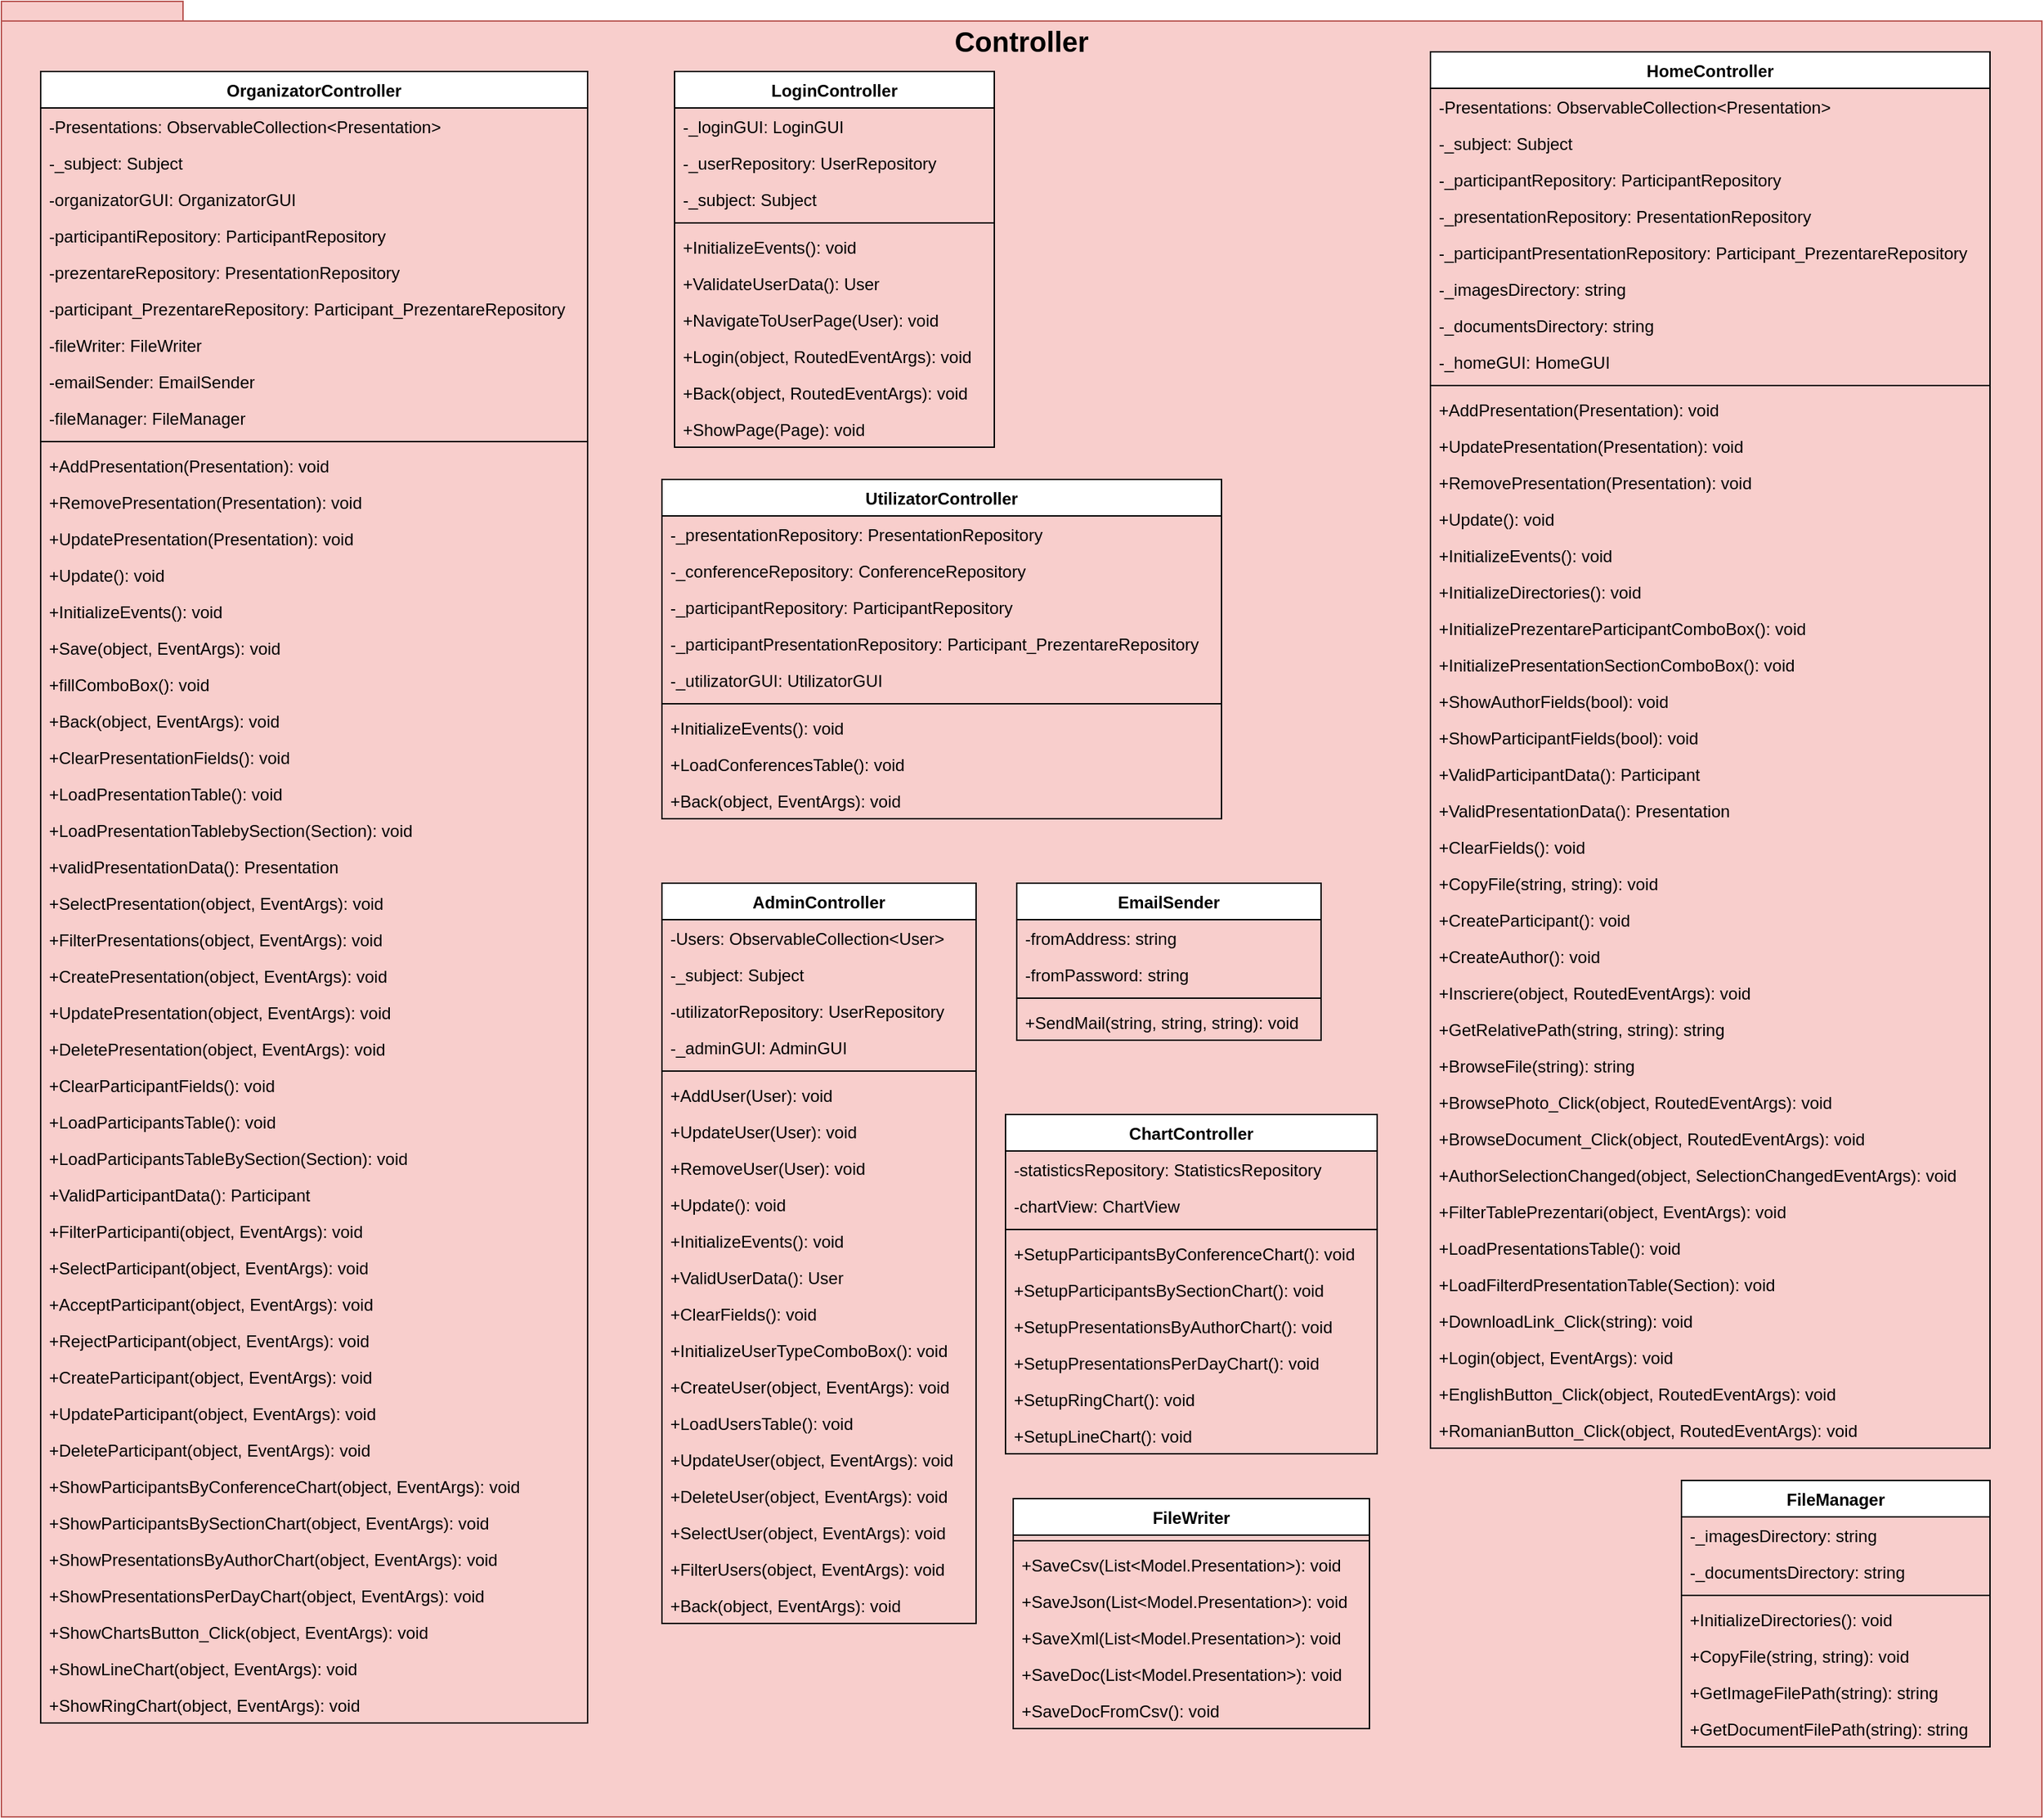<mxfile version="24.4.6" type="device">
  <diagram name="Page-1" id="9lC9QvKeMBRuZGWCtvGP">
    <mxGraphModel dx="3220" dy="1523" grid="0" gridSize="10" guides="1" tooltips="1" connect="1" arrows="1" fold="1" page="0" pageScale="1" pageWidth="850" pageHeight="1100" background="#ffffff" math="0" shadow="0">
      <root>
        <mxCell id="0" />
        <mxCell id="1" parent="0" />
        <mxCell id="L44XKBOxBAbgEFirKxYo-1" value="&lt;font style=&quot;font-size: 20px;&quot;&gt;Controller&lt;/font&gt;" style="shape=folder;fontStyle=1;spacingTop=10;tabWidth=40;tabHeight=14;tabPosition=left;html=1;whiteSpace=wrap;fillColor=#f8cecc;strokeColor=#b85450;verticalAlign=top;" vertex="1" parent="1">
          <mxGeometry x="513" y="321" width="1455" height="1295" as="geometry" />
        </mxCell>
        <mxCell id="L44XKBOxBAbgEFirKxYo-2" value="AdminController" style="swimlane;fontStyle=1;childLayout=stackLayout;horizontal=1;startSize=26;horizontalStack=0;resizeParent=1;resizeParentMax=0;resizeLast=0;collapsible=1;marginBottom=0;" vertex="1" parent="1">
          <mxGeometry x="984" y="950" width="224" height="528" as="geometry" />
        </mxCell>
        <mxCell id="L44XKBOxBAbgEFirKxYo-3" value="-Users: ObservableCollection&lt;User&gt;" style="text;strokeColor=none;fillColor=none;align=left;verticalAlign=top;spacingLeft=4;spacingRight=4;overflow=hidden;rotatable=0;points=[[0,0.5],[1,0.5]];portConstraint=eastwest;" vertex="1" parent="L44XKBOxBAbgEFirKxYo-2">
          <mxGeometry y="26" width="224" height="26" as="geometry" />
        </mxCell>
        <mxCell id="L44XKBOxBAbgEFirKxYo-4" value="-_subject: Subject" style="text;strokeColor=none;fillColor=none;align=left;verticalAlign=top;spacingLeft=4;spacingRight=4;overflow=hidden;rotatable=0;points=[[0,0.5],[1,0.5]];portConstraint=eastwest;" vertex="1" parent="L44XKBOxBAbgEFirKxYo-2">
          <mxGeometry y="52" width="224" height="26" as="geometry" />
        </mxCell>
        <mxCell id="L44XKBOxBAbgEFirKxYo-5" value="-utilizatorRepository: UserRepository" style="text;strokeColor=none;fillColor=none;align=left;verticalAlign=top;spacingLeft=4;spacingRight=4;overflow=hidden;rotatable=0;points=[[0,0.5],[1,0.5]];portConstraint=eastwest;" vertex="1" parent="L44XKBOxBAbgEFirKxYo-2">
          <mxGeometry y="78" width="224" height="26" as="geometry" />
        </mxCell>
        <mxCell id="L44XKBOxBAbgEFirKxYo-6" value="-_adminGUI: AdminGUI" style="text;strokeColor=none;fillColor=none;align=left;verticalAlign=top;spacingLeft=4;spacingRight=4;overflow=hidden;rotatable=0;points=[[0,0.5],[1,0.5]];portConstraint=eastwest;" vertex="1" parent="L44XKBOxBAbgEFirKxYo-2">
          <mxGeometry y="104" width="224" height="26" as="geometry" />
        </mxCell>
        <mxCell id="L44XKBOxBAbgEFirKxYo-7" value="" style="line;strokeWidth=1;fillColor=none;align=left;verticalAlign=middle;spacingTop=-1;spacingLeft=3;spacingRight=3;rotatable=0;labelPosition=right;points=[];portConstraint=eastwest;" vertex="1" parent="L44XKBOxBAbgEFirKxYo-2">
          <mxGeometry y="130" width="224" height="8" as="geometry" />
        </mxCell>
        <mxCell id="L44XKBOxBAbgEFirKxYo-8" value="+AddUser(User): void" style="text;strokeColor=none;fillColor=none;align=left;verticalAlign=top;spacingLeft=4;spacingRight=4;overflow=hidden;rotatable=0;points=[[0,0.5],[1,0.5]];portConstraint=eastwest;" vertex="1" parent="L44XKBOxBAbgEFirKxYo-2">
          <mxGeometry y="138" width="224" height="26" as="geometry" />
        </mxCell>
        <mxCell id="L44XKBOxBAbgEFirKxYo-9" value="+UpdateUser(User): void" style="text;strokeColor=none;fillColor=none;align=left;verticalAlign=top;spacingLeft=4;spacingRight=4;overflow=hidden;rotatable=0;points=[[0,0.5],[1,0.5]];portConstraint=eastwest;" vertex="1" parent="L44XKBOxBAbgEFirKxYo-2">
          <mxGeometry y="164" width="224" height="26" as="geometry" />
        </mxCell>
        <mxCell id="L44XKBOxBAbgEFirKxYo-10" value="+RemoveUser(User): void" style="text;strokeColor=none;fillColor=none;align=left;verticalAlign=top;spacingLeft=4;spacingRight=4;overflow=hidden;rotatable=0;points=[[0,0.5],[1,0.5]];portConstraint=eastwest;" vertex="1" parent="L44XKBOxBAbgEFirKxYo-2">
          <mxGeometry y="190" width="224" height="26" as="geometry" />
        </mxCell>
        <mxCell id="L44XKBOxBAbgEFirKxYo-11" value="+Update(): void" style="text;strokeColor=none;fillColor=none;align=left;verticalAlign=top;spacingLeft=4;spacingRight=4;overflow=hidden;rotatable=0;points=[[0,0.5],[1,0.5]];portConstraint=eastwest;" vertex="1" parent="L44XKBOxBAbgEFirKxYo-2">
          <mxGeometry y="216" width="224" height="26" as="geometry" />
        </mxCell>
        <mxCell id="L44XKBOxBAbgEFirKxYo-12" value="+InitializeEvents(): void" style="text;strokeColor=none;fillColor=none;align=left;verticalAlign=top;spacingLeft=4;spacingRight=4;overflow=hidden;rotatable=0;points=[[0,0.5],[1,0.5]];portConstraint=eastwest;" vertex="1" parent="L44XKBOxBAbgEFirKxYo-2">
          <mxGeometry y="242" width="224" height="26" as="geometry" />
        </mxCell>
        <mxCell id="L44XKBOxBAbgEFirKxYo-13" value="+ValidUserData(): User" style="text;strokeColor=none;fillColor=none;align=left;verticalAlign=top;spacingLeft=4;spacingRight=4;overflow=hidden;rotatable=0;points=[[0,0.5],[1,0.5]];portConstraint=eastwest;" vertex="1" parent="L44XKBOxBAbgEFirKxYo-2">
          <mxGeometry y="268" width="224" height="26" as="geometry" />
        </mxCell>
        <mxCell id="L44XKBOxBAbgEFirKxYo-14" value="+ClearFields(): void" style="text;strokeColor=none;fillColor=none;align=left;verticalAlign=top;spacingLeft=4;spacingRight=4;overflow=hidden;rotatable=0;points=[[0,0.5],[1,0.5]];portConstraint=eastwest;" vertex="1" parent="L44XKBOxBAbgEFirKxYo-2">
          <mxGeometry y="294" width="224" height="26" as="geometry" />
        </mxCell>
        <mxCell id="L44XKBOxBAbgEFirKxYo-15" value="+InitializeUserTypeComboBox(): void" style="text;strokeColor=none;fillColor=none;align=left;verticalAlign=top;spacingLeft=4;spacingRight=4;overflow=hidden;rotatable=0;points=[[0,0.5],[1,0.5]];portConstraint=eastwest;" vertex="1" parent="L44XKBOxBAbgEFirKxYo-2">
          <mxGeometry y="320" width="224" height="26" as="geometry" />
        </mxCell>
        <mxCell id="L44XKBOxBAbgEFirKxYo-16" value="+CreateUser(object, EventArgs): void" style="text;strokeColor=none;fillColor=none;align=left;verticalAlign=top;spacingLeft=4;spacingRight=4;overflow=hidden;rotatable=0;points=[[0,0.5],[1,0.5]];portConstraint=eastwest;" vertex="1" parent="L44XKBOxBAbgEFirKxYo-2">
          <mxGeometry y="346" width="224" height="26" as="geometry" />
        </mxCell>
        <mxCell id="L44XKBOxBAbgEFirKxYo-17" value="+LoadUsersTable(): void" style="text;strokeColor=none;fillColor=none;align=left;verticalAlign=top;spacingLeft=4;spacingRight=4;overflow=hidden;rotatable=0;points=[[0,0.5],[1,0.5]];portConstraint=eastwest;" vertex="1" parent="L44XKBOxBAbgEFirKxYo-2">
          <mxGeometry y="372" width="224" height="26" as="geometry" />
        </mxCell>
        <mxCell id="L44XKBOxBAbgEFirKxYo-18" value="+UpdateUser(object, EventArgs): void" style="text;strokeColor=none;fillColor=none;align=left;verticalAlign=top;spacingLeft=4;spacingRight=4;overflow=hidden;rotatable=0;points=[[0,0.5],[1,0.5]];portConstraint=eastwest;" vertex="1" parent="L44XKBOxBAbgEFirKxYo-2">
          <mxGeometry y="398" width="224" height="26" as="geometry" />
        </mxCell>
        <mxCell id="L44XKBOxBAbgEFirKxYo-19" value="+DeleteUser(object, EventArgs): void" style="text;strokeColor=none;fillColor=none;align=left;verticalAlign=top;spacingLeft=4;spacingRight=4;overflow=hidden;rotatable=0;points=[[0,0.5],[1,0.5]];portConstraint=eastwest;" vertex="1" parent="L44XKBOxBAbgEFirKxYo-2">
          <mxGeometry y="424" width="224" height="26" as="geometry" />
        </mxCell>
        <mxCell id="L44XKBOxBAbgEFirKxYo-20" value="+SelectUser(object, EventArgs): void" style="text;strokeColor=none;fillColor=none;align=left;verticalAlign=top;spacingLeft=4;spacingRight=4;overflow=hidden;rotatable=0;points=[[0,0.5],[1,0.5]];portConstraint=eastwest;" vertex="1" parent="L44XKBOxBAbgEFirKxYo-2">
          <mxGeometry y="450" width="224" height="26" as="geometry" />
        </mxCell>
        <mxCell id="L44XKBOxBAbgEFirKxYo-21" value="+FilterUsers(object, EventArgs): void" style="text;strokeColor=none;fillColor=none;align=left;verticalAlign=top;spacingLeft=4;spacingRight=4;overflow=hidden;rotatable=0;points=[[0,0.5],[1,0.5]];portConstraint=eastwest;" vertex="1" parent="L44XKBOxBAbgEFirKxYo-2">
          <mxGeometry y="476" width="224" height="26" as="geometry" />
        </mxCell>
        <mxCell id="L44XKBOxBAbgEFirKxYo-22" value="+Back(object, EventArgs): void" style="text;strokeColor=none;fillColor=none;align=left;verticalAlign=top;spacingLeft=4;spacingRight=4;overflow=hidden;rotatable=0;points=[[0,0.5],[1,0.5]];portConstraint=eastwest;" vertex="1" parent="L44XKBOxBAbgEFirKxYo-2">
          <mxGeometry y="502" width="224" height="26" as="geometry" />
        </mxCell>
        <mxCell id="L44XKBOxBAbgEFirKxYo-23" value="ChartController" style="swimlane;fontStyle=1;childLayout=stackLayout;horizontal=1;startSize=26;horizontalStack=0;resizeParent=1;resizeParentMax=0;resizeLast=0;collapsible=1;marginBottom=0;" vertex="1" parent="1">
          <mxGeometry x="1229" y="1115" width="265" height="242" as="geometry" />
        </mxCell>
        <mxCell id="L44XKBOxBAbgEFirKxYo-24" value="-statisticsRepository: StatisticsRepository" style="text;strokeColor=none;fillColor=none;align=left;verticalAlign=top;spacingLeft=4;spacingRight=4;overflow=hidden;rotatable=0;points=[[0,0.5],[1,0.5]];portConstraint=eastwest;" vertex="1" parent="L44XKBOxBAbgEFirKxYo-23">
          <mxGeometry y="26" width="265" height="26" as="geometry" />
        </mxCell>
        <mxCell id="L44XKBOxBAbgEFirKxYo-25" value="-chartView: ChartView" style="text;strokeColor=none;fillColor=none;align=left;verticalAlign=top;spacingLeft=4;spacingRight=4;overflow=hidden;rotatable=0;points=[[0,0.5],[1,0.5]];portConstraint=eastwest;" vertex="1" parent="L44XKBOxBAbgEFirKxYo-23">
          <mxGeometry y="52" width="265" height="26" as="geometry" />
        </mxCell>
        <mxCell id="L44XKBOxBAbgEFirKxYo-26" value="" style="line;strokeWidth=1;fillColor=none;align=left;verticalAlign=middle;spacingTop=-1;spacingLeft=3;spacingRight=3;rotatable=0;labelPosition=right;points=[];portConstraint=eastwest;" vertex="1" parent="L44XKBOxBAbgEFirKxYo-23">
          <mxGeometry y="78" width="265" height="8" as="geometry" />
        </mxCell>
        <mxCell id="L44XKBOxBAbgEFirKxYo-27" value="+SetupParticipantsByConferenceChart(): void" style="text;strokeColor=none;fillColor=none;align=left;verticalAlign=top;spacingLeft=4;spacingRight=4;overflow=hidden;rotatable=0;points=[[0,0.5],[1,0.5]];portConstraint=eastwest;" vertex="1" parent="L44XKBOxBAbgEFirKxYo-23">
          <mxGeometry y="86" width="265" height="26" as="geometry" />
        </mxCell>
        <mxCell id="L44XKBOxBAbgEFirKxYo-28" value="+SetupParticipantsBySectionChart(): void" style="text;strokeColor=none;fillColor=none;align=left;verticalAlign=top;spacingLeft=4;spacingRight=4;overflow=hidden;rotatable=0;points=[[0,0.5],[1,0.5]];portConstraint=eastwest;" vertex="1" parent="L44XKBOxBAbgEFirKxYo-23">
          <mxGeometry y="112" width="265" height="26" as="geometry" />
        </mxCell>
        <mxCell id="L44XKBOxBAbgEFirKxYo-29" value="+SetupPresentationsByAuthorChart(): void" style="text;strokeColor=none;fillColor=none;align=left;verticalAlign=top;spacingLeft=4;spacingRight=4;overflow=hidden;rotatable=0;points=[[0,0.5],[1,0.5]];portConstraint=eastwest;" vertex="1" parent="L44XKBOxBAbgEFirKxYo-23">
          <mxGeometry y="138" width="265" height="26" as="geometry" />
        </mxCell>
        <mxCell id="L44XKBOxBAbgEFirKxYo-30" value="+SetupPresentationsPerDayChart(): void" style="text;strokeColor=none;fillColor=none;align=left;verticalAlign=top;spacingLeft=4;spacingRight=4;overflow=hidden;rotatable=0;points=[[0,0.5],[1,0.5]];portConstraint=eastwest;" vertex="1" parent="L44XKBOxBAbgEFirKxYo-23">
          <mxGeometry y="164" width="265" height="26" as="geometry" />
        </mxCell>
        <mxCell id="L44XKBOxBAbgEFirKxYo-31" value="+SetupRingChart(): void" style="text;strokeColor=none;fillColor=none;align=left;verticalAlign=top;spacingLeft=4;spacingRight=4;overflow=hidden;rotatable=0;points=[[0,0.5],[1,0.5]];portConstraint=eastwest;" vertex="1" parent="L44XKBOxBAbgEFirKxYo-23">
          <mxGeometry y="190" width="265" height="26" as="geometry" />
        </mxCell>
        <mxCell id="L44XKBOxBAbgEFirKxYo-32" value="+SetupLineChart(): void" style="text;strokeColor=none;fillColor=none;align=left;verticalAlign=top;spacingLeft=4;spacingRight=4;overflow=hidden;rotatable=0;points=[[0,0.5],[1,0.5]];portConstraint=eastwest;" vertex="1" parent="L44XKBOxBAbgEFirKxYo-23">
          <mxGeometry y="216" width="265" height="26" as="geometry" />
        </mxCell>
        <mxCell id="L44XKBOxBAbgEFirKxYo-33" value="EmailSender" style="swimlane;fontStyle=1;childLayout=stackLayout;horizontal=1;startSize=26;horizontalStack=0;resizeParent=1;resizeParentMax=0;resizeLast=0;collapsible=1;marginBottom=0;" vertex="1" parent="1">
          <mxGeometry x="1237" y="950" width="217" height="112" as="geometry" />
        </mxCell>
        <mxCell id="L44XKBOxBAbgEFirKxYo-34" value="-fromAddress: string" style="text;strokeColor=none;fillColor=none;align=left;verticalAlign=top;spacingLeft=4;spacingRight=4;overflow=hidden;rotatable=0;points=[[0,0.5],[1,0.5]];portConstraint=eastwest;" vertex="1" parent="L44XKBOxBAbgEFirKxYo-33">
          <mxGeometry y="26" width="217" height="26" as="geometry" />
        </mxCell>
        <mxCell id="L44XKBOxBAbgEFirKxYo-35" value="-fromPassword: string" style="text;strokeColor=none;fillColor=none;align=left;verticalAlign=top;spacingLeft=4;spacingRight=4;overflow=hidden;rotatable=0;points=[[0,0.5],[1,0.5]];portConstraint=eastwest;" vertex="1" parent="L44XKBOxBAbgEFirKxYo-33">
          <mxGeometry y="52" width="217" height="26" as="geometry" />
        </mxCell>
        <mxCell id="L44XKBOxBAbgEFirKxYo-36" value="" style="line;strokeWidth=1;fillColor=none;align=left;verticalAlign=middle;spacingTop=-1;spacingLeft=3;spacingRight=3;rotatable=0;labelPosition=right;points=[];portConstraint=eastwest;" vertex="1" parent="L44XKBOxBAbgEFirKxYo-33">
          <mxGeometry y="78" width="217" height="8" as="geometry" />
        </mxCell>
        <mxCell id="L44XKBOxBAbgEFirKxYo-37" value="+SendMail(string, string, string): void" style="text;strokeColor=none;fillColor=none;align=left;verticalAlign=top;spacingLeft=4;spacingRight=4;overflow=hidden;rotatable=0;points=[[0,0.5],[1,0.5]];portConstraint=eastwest;" vertex="1" parent="L44XKBOxBAbgEFirKxYo-33">
          <mxGeometry y="86" width="217" height="26" as="geometry" />
        </mxCell>
        <mxCell id="L44XKBOxBAbgEFirKxYo-38" value="FileManager" style="swimlane;fontStyle=1;childLayout=stackLayout;horizontal=1;startSize=26;horizontalStack=0;resizeParent=1;resizeParentMax=0;resizeLast=0;collapsible=1;marginBottom=0;" vertex="1" parent="1">
          <mxGeometry x="1711" y="1376" width="220" height="190" as="geometry" />
        </mxCell>
        <mxCell id="L44XKBOxBAbgEFirKxYo-39" value="-_imagesDirectory: string" style="text;strokeColor=none;fillColor=none;align=left;verticalAlign=top;spacingLeft=4;spacingRight=4;overflow=hidden;rotatable=0;points=[[0,0.5],[1,0.5]];portConstraint=eastwest;" vertex="1" parent="L44XKBOxBAbgEFirKxYo-38">
          <mxGeometry y="26" width="220" height="26" as="geometry" />
        </mxCell>
        <mxCell id="L44XKBOxBAbgEFirKxYo-40" value="-_documentsDirectory: string" style="text;strokeColor=none;fillColor=none;align=left;verticalAlign=top;spacingLeft=4;spacingRight=4;overflow=hidden;rotatable=0;points=[[0,0.5],[1,0.5]];portConstraint=eastwest;" vertex="1" parent="L44XKBOxBAbgEFirKxYo-38">
          <mxGeometry y="52" width="220" height="26" as="geometry" />
        </mxCell>
        <mxCell id="L44XKBOxBAbgEFirKxYo-41" value="" style="line;strokeWidth=1;fillColor=none;align=left;verticalAlign=middle;spacingTop=-1;spacingLeft=3;spacingRight=3;rotatable=0;labelPosition=right;points=[];portConstraint=eastwest;" vertex="1" parent="L44XKBOxBAbgEFirKxYo-38">
          <mxGeometry y="78" width="220" height="8" as="geometry" />
        </mxCell>
        <mxCell id="L44XKBOxBAbgEFirKxYo-42" value="+InitializeDirectories(): void" style="text;strokeColor=none;fillColor=none;align=left;verticalAlign=top;spacingLeft=4;spacingRight=4;overflow=hidden;rotatable=0;points=[[0,0.5],[1,0.5]];portConstraint=eastwest;" vertex="1" parent="L44XKBOxBAbgEFirKxYo-38">
          <mxGeometry y="86" width="220" height="26" as="geometry" />
        </mxCell>
        <mxCell id="L44XKBOxBAbgEFirKxYo-43" value="+CopyFile(string, string): void" style="text;strokeColor=none;fillColor=none;align=left;verticalAlign=top;spacingLeft=4;spacingRight=4;overflow=hidden;rotatable=0;points=[[0,0.5],[1,0.5]];portConstraint=eastwest;" vertex="1" parent="L44XKBOxBAbgEFirKxYo-38">
          <mxGeometry y="112" width="220" height="26" as="geometry" />
        </mxCell>
        <mxCell id="L44XKBOxBAbgEFirKxYo-44" value="+GetImageFilePath(string): string" style="text;strokeColor=none;fillColor=none;align=left;verticalAlign=top;spacingLeft=4;spacingRight=4;overflow=hidden;rotatable=0;points=[[0,0.5],[1,0.5]];portConstraint=eastwest;" vertex="1" parent="L44XKBOxBAbgEFirKxYo-38">
          <mxGeometry y="138" width="220" height="26" as="geometry" />
        </mxCell>
        <mxCell id="L44XKBOxBAbgEFirKxYo-45" value="+GetDocumentFilePath(string): string" style="text;strokeColor=none;fillColor=none;align=left;verticalAlign=top;spacingLeft=4;spacingRight=4;overflow=hidden;rotatable=0;points=[[0,0.5],[1,0.5]];portConstraint=eastwest;" vertex="1" parent="L44XKBOxBAbgEFirKxYo-38">
          <mxGeometry y="164" width="220" height="26" as="geometry" />
        </mxCell>
        <mxCell id="L44XKBOxBAbgEFirKxYo-46" value="HomeController" style="swimlane;fontStyle=1;childLayout=stackLayout;horizontal=1;startSize=26;horizontalStack=0;resizeParent=1;resizeParentMax=0;resizeLast=0;collapsible=1;marginBottom=0;" vertex="1" parent="1">
          <mxGeometry x="1532" y="357" width="399" height="996" as="geometry" />
        </mxCell>
        <mxCell id="L44XKBOxBAbgEFirKxYo-47" value="-Presentations: ObservableCollection&lt;Presentation&gt;" style="text;strokeColor=none;fillColor=none;align=left;verticalAlign=top;spacingLeft=4;spacingRight=4;overflow=hidden;rotatable=0;points=[[0,0.5],[1,0.5]];portConstraint=eastwest;" vertex="1" parent="L44XKBOxBAbgEFirKxYo-46">
          <mxGeometry y="26" width="399" height="26" as="geometry" />
        </mxCell>
        <mxCell id="L44XKBOxBAbgEFirKxYo-48" value="-_subject: Subject" style="text;strokeColor=none;fillColor=none;align=left;verticalAlign=top;spacingLeft=4;spacingRight=4;overflow=hidden;rotatable=0;points=[[0,0.5],[1,0.5]];portConstraint=eastwest;" vertex="1" parent="L44XKBOxBAbgEFirKxYo-46">
          <mxGeometry y="52" width="399" height="26" as="geometry" />
        </mxCell>
        <mxCell id="L44XKBOxBAbgEFirKxYo-49" value="-_participantRepository: ParticipantRepository" style="text;strokeColor=none;fillColor=none;align=left;verticalAlign=top;spacingLeft=4;spacingRight=4;overflow=hidden;rotatable=0;points=[[0,0.5],[1,0.5]];portConstraint=eastwest;" vertex="1" parent="L44XKBOxBAbgEFirKxYo-46">
          <mxGeometry y="78" width="399" height="26" as="geometry" />
        </mxCell>
        <mxCell id="L44XKBOxBAbgEFirKxYo-50" value="-_presentationRepository: PresentationRepository" style="text;strokeColor=none;fillColor=none;align=left;verticalAlign=top;spacingLeft=4;spacingRight=4;overflow=hidden;rotatable=0;points=[[0,0.5],[1,0.5]];portConstraint=eastwest;" vertex="1" parent="L44XKBOxBAbgEFirKxYo-46">
          <mxGeometry y="104" width="399" height="26" as="geometry" />
        </mxCell>
        <mxCell id="L44XKBOxBAbgEFirKxYo-51" value="-_participantPresentationRepository: Participant_PrezentareRepository" style="text;strokeColor=none;fillColor=none;align=left;verticalAlign=top;spacingLeft=4;spacingRight=4;overflow=hidden;rotatable=0;points=[[0,0.5],[1,0.5]];portConstraint=eastwest;" vertex="1" parent="L44XKBOxBAbgEFirKxYo-46">
          <mxGeometry y="130" width="399" height="26" as="geometry" />
        </mxCell>
        <mxCell id="L44XKBOxBAbgEFirKxYo-52" value="-_imagesDirectory: string" style="text;strokeColor=none;fillColor=none;align=left;verticalAlign=top;spacingLeft=4;spacingRight=4;overflow=hidden;rotatable=0;points=[[0,0.5],[1,0.5]];portConstraint=eastwest;" vertex="1" parent="L44XKBOxBAbgEFirKxYo-46">
          <mxGeometry y="156" width="399" height="26" as="geometry" />
        </mxCell>
        <mxCell id="L44XKBOxBAbgEFirKxYo-53" value="-_documentsDirectory: string" style="text;strokeColor=none;fillColor=none;align=left;verticalAlign=top;spacingLeft=4;spacingRight=4;overflow=hidden;rotatable=0;points=[[0,0.5],[1,0.5]];portConstraint=eastwest;" vertex="1" parent="L44XKBOxBAbgEFirKxYo-46">
          <mxGeometry y="182" width="399" height="26" as="geometry" />
        </mxCell>
        <mxCell id="L44XKBOxBAbgEFirKxYo-54" value="-_homeGUI: HomeGUI" style="text;strokeColor=none;fillColor=none;align=left;verticalAlign=top;spacingLeft=4;spacingRight=4;overflow=hidden;rotatable=0;points=[[0,0.5],[1,0.5]];portConstraint=eastwest;" vertex="1" parent="L44XKBOxBAbgEFirKxYo-46">
          <mxGeometry y="208" width="399" height="26" as="geometry" />
        </mxCell>
        <mxCell id="L44XKBOxBAbgEFirKxYo-55" value="" style="line;strokeWidth=1;fillColor=none;align=left;verticalAlign=middle;spacingTop=-1;spacingLeft=3;spacingRight=3;rotatable=0;labelPosition=right;points=[];portConstraint=eastwest;" vertex="1" parent="L44XKBOxBAbgEFirKxYo-46">
          <mxGeometry y="234" width="399" height="8" as="geometry" />
        </mxCell>
        <mxCell id="L44XKBOxBAbgEFirKxYo-56" value="+AddPresentation(Presentation): void" style="text;strokeColor=none;fillColor=none;align=left;verticalAlign=top;spacingLeft=4;spacingRight=4;overflow=hidden;rotatable=0;points=[[0,0.5],[1,0.5]];portConstraint=eastwest;" vertex="1" parent="L44XKBOxBAbgEFirKxYo-46">
          <mxGeometry y="242" width="399" height="26" as="geometry" />
        </mxCell>
        <mxCell id="L44XKBOxBAbgEFirKxYo-57" value="+UpdatePresentation(Presentation): void" style="text;strokeColor=none;fillColor=none;align=left;verticalAlign=top;spacingLeft=4;spacingRight=4;overflow=hidden;rotatable=0;points=[[0,0.5],[1,0.5]];portConstraint=eastwest;" vertex="1" parent="L44XKBOxBAbgEFirKxYo-46">
          <mxGeometry y="268" width="399" height="26" as="geometry" />
        </mxCell>
        <mxCell id="L44XKBOxBAbgEFirKxYo-58" value="+RemovePresentation(Presentation): void" style="text;strokeColor=none;fillColor=none;align=left;verticalAlign=top;spacingLeft=4;spacingRight=4;overflow=hidden;rotatable=0;points=[[0,0.5],[1,0.5]];portConstraint=eastwest;" vertex="1" parent="L44XKBOxBAbgEFirKxYo-46">
          <mxGeometry y="294" width="399" height="26" as="geometry" />
        </mxCell>
        <mxCell id="L44XKBOxBAbgEFirKxYo-59" value="+Update(): void" style="text;strokeColor=none;fillColor=none;align=left;verticalAlign=top;spacingLeft=4;spacingRight=4;overflow=hidden;rotatable=0;points=[[0,0.5],[1,0.5]];portConstraint=eastwest;" vertex="1" parent="L44XKBOxBAbgEFirKxYo-46">
          <mxGeometry y="320" width="399" height="26" as="geometry" />
        </mxCell>
        <mxCell id="L44XKBOxBAbgEFirKxYo-60" value="+InitializeEvents(): void" style="text;strokeColor=none;fillColor=none;align=left;verticalAlign=top;spacingLeft=4;spacingRight=4;overflow=hidden;rotatable=0;points=[[0,0.5],[1,0.5]];portConstraint=eastwest;" vertex="1" parent="L44XKBOxBAbgEFirKxYo-46">
          <mxGeometry y="346" width="399" height="26" as="geometry" />
        </mxCell>
        <mxCell id="L44XKBOxBAbgEFirKxYo-61" value="+InitializeDirectories(): void" style="text;strokeColor=none;fillColor=none;align=left;verticalAlign=top;spacingLeft=4;spacingRight=4;overflow=hidden;rotatable=0;points=[[0,0.5],[1,0.5]];portConstraint=eastwest;" vertex="1" parent="L44XKBOxBAbgEFirKxYo-46">
          <mxGeometry y="372" width="399" height="26" as="geometry" />
        </mxCell>
        <mxCell id="L44XKBOxBAbgEFirKxYo-62" value="+InitializePrezentareParticipantComboBox(): void" style="text;strokeColor=none;fillColor=none;align=left;verticalAlign=top;spacingLeft=4;spacingRight=4;overflow=hidden;rotatable=0;points=[[0,0.5],[1,0.5]];portConstraint=eastwest;" vertex="1" parent="L44XKBOxBAbgEFirKxYo-46">
          <mxGeometry y="398" width="399" height="26" as="geometry" />
        </mxCell>
        <mxCell id="L44XKBOxBAbgEFirKxYo-63" value="+InitializePresentationSectionComboBox(): void" style="text;strokeColor=none;fillColor=none;align=left;verticalAlign=top;spacingLeft=4;spacingRight=4;overflow=hidden;rotatable=0;points=[[0,0.5],[1,0.5]];portConstraint=eastwest;" vertex="1" parent="L44XKBOxBAbgEFirKxYo-46">
          <mxGeometry y="424" width="399" height="26" as="geometry" />
        </mxCell>
        <mxCell id="L44XKBOxBAbgEFirKxYo-64" value="+ShowAuthorFields(bool): void" style="text;strokeColor=none;fillColor=none;align=left;verticalAlign=top;spacingLeft=4;spacingRight=4;overflow=hidden;rotatable=0;points=[[0,0.5],[1,0.5]];portConstraint=eastwest;" vertex="1" parent="L44XKBOxBAbgEFirKxYo-46">
          <mxGeometry y="450" width="399" height="26" as="geometry" />
        </mxCell>
        <mxCell id="L44XKBOxBAbgEFirKxYo-65" value="+ShowParticipantFields(bool): void" style="text;strokeColor=none;fillColor=none;align=left;verticalAlign=top;spacingLeft=4;spacingRight=4;overflow=hidden;rotatable=0;points=[[0,0.5],[1,0.5]];portConstraint=eastwest;" vertex="1" parent="L44XKBOxBAbgEFirKxYo-46">
          <mxGeometry y="476" width="399" height="26" as="geometry" />
        </mxCell>
        <mxCell id="L44XKBOxBAbgEFirKxYo-66" value="+ValidParticipantData(): Participant" style="text;strokeColor=none;fillColor=none;align=left;verticalAlign=top;spacingLeft=4;spacingRight=4;overflow=hidden;rotatable=0;points=[[0,0.5],[1,0.5]];portConstraint=eastwest;" vertex="1" parent="L44XKBOxBAbgEFirKxYo-46">
          <mxGeometry y="502" width="399" height="26" as="geometry" />
        </mxCell>
        <mxCell id="L44XKBOxBAbgEFirKxYo-67" value="+ValidPresentationData(): Presentation" style="text;strokeColor=none;fillColor=none;align=left;verticalAlign=top;spacingLeft=4;spacingRight=4;overflow=hidden;rotatable=0;points=[[0,0.5],[1,0.5]];portConstraint=eastwest;" vertex="1" parent="L44XKBOxBAbgEFirKxYo-46">
          <mxGeometry y="528" width="399" height="26" as="geometry" />
        </mxCell>
        <mxCell id="L44XKBOxBAbgEFirKxYo-68" value="+ClearFields(): void" style="text;strokeColor=none;fillColor=none;align=left;verticalAlign=top;spacingLeft=4;spacingRight=4;overflow=hidden;rotatable=0;points=[[0,0.5],[1,0.5]];portConstraint=eastwest;" vertex="1" parent="L44XKBOxBAbgEFirKxYo-46">
          <mxGeometry y="554" width="399" height="26" as="geometry" />
        </mxCell>
        <mxCell id="L44XKBOxBAbgEFirKxYo-69" value="+CopyFile(string, string): void" style="text;strokeColor=none;fillColor=none;align=left;verticalAlign=top;spacingLeft=4;spacingRight=4;overflow=hidden;rotatable=0;points=[[0,0.5],[1,0.5]];portConstraint=eastwest;" vertex="1" parent="L44XKBOxBAbgEFirKxYo-46">
          <mxGeometry y="580" width="399" height="26" as="geometry" />
        </mxCell>
        <mxCell id="L44XKBOxBAbgEFirKxYo-70" value="+CreateParticipant(): void" style="text;strokeColor=none;fillColor=none;align=left;verticalAlign=top;spacingLeft=4;spacingRight=4;overflow=hidden;rotatable=0;points=[[0,0.5],[1,0.5]];portConstraint=eastwest;" vertex="1" parent="L44XKBOxBAbgEFirKxYo-46">
          <mxGeometry y="606" width="399" height="26" as="geometry" />
        </mxCell>
        <mxCell id="L44XKBOxBAbgEFirKxYo-71" value="+CreateAuthor(): void" style="text;strokeColor=none;fillColor=none;align=left;verticalAlign=top;spacingLeft=4;spacingRight=4;overflow=hidden;rotatable=0;points=[[0,0.5],[1,0.5]];portConstraint=eastwest;" vertex="1" parent="L44XKBOxBAbgEFirKxYo-46">
          <mxGeometry y="632" width="399" height="26" as="geometry" />
        </mxCell>
        <mxCell id="L44XKBOxBAbgEFirKxYo-72" value="+Inscriere(object, RoutedEventArgs): void" style="text;strokeColor=none;fillColor=none;align=left;verticalAlign=top;spacingLeft=4;spacingRight=4;overflow=hidden;rotatable=0;points=[[0,0.5],[1,0.5]];portConstraint=eastwest;" vertex="1" parent="L44XKBOxBAbgEFirKxYo-46">
          <mxGeometry y="658" width="399" height="26" as="geometry" />
        </mxCell>
        <mxCell id="L44XKBOxBAbgEFirKxYo-73" value="+GetRelativePath(string, string): string" style="text;strokeColor=none;fillColor=none;align=left;verticalAlign=top;spacingLeft=4;spacingRight=4;overflow=hidden;rotatable=0;points=[[0,0.5],[1,0.5]];portConstraint=eastwest;" vertex="1" parent="L44XKBOxBAbgEFirKxYo-46">
          <mxGeometry y="684" width="399" height="26" as="geometry" />
        </mxCell>
        <mxCell id="L44XKBOxBAbgEFirKxYo-74" value="+BrowseFile(string): string" style="text;strokeColor=none;fillColor=none;align=left;verticalAlign=top;spacingLeft=4;spacingRight=4;overflow=hidden;rotatable=0;points=[[0,0.5],[1,0.5]];portConstraint=eastwest;" vertex="1" parent="L44XKBOxBAbgEFirKxYo-46">
          <mxGeometry y="710" width="399" height="26" as="geometry" />
        </mxCell>
        <mxCell id="L44XKBOxBAbgEFirKxYo-75" value="+BrowsePhoto_Click(object, RoutedEventArgs): void" style="text;strokeColor=none;fillColor=none;align=left;verticalAlign=top;spacingLeft=4;spacingRight=4;overflow=hidden;rotatable=0;points=[[0,0.5],[1,0.5]];portConstraint=eastwest;" vertex="1" parent="L44XKBOxBAbgEFirKxYo-46">
          <mxGeometry y="736" width="399" height="26" as="geometry" />
        </mxCell>
        <mxCell id="L44XKBOxBAbgEFirKxYo-76" value="+BrowseDocument_Click(object, RoutedEventArgs): void" style="text;strokeColor=none;fillColor=none;align=left;verticalAlign=top;spacingLeft=4;spacingRight=4;overflow=hidden;rotatable=0;points=[[0,0.5],[1,0.5]];portConstraint=eastwest;" vertex="1" parent="L44XKBOxBAbgEFirKxYo-46">
          <mxGeometry y="762" width="399" height="26" as="geometry" />
        </mxCell>
        <mxCell id="L44XKBOxBAbgEFirKxYo-77" value="+AuthorSelectionChanged(object, SelectionChangedEventArgs): void" style="text;strokeColor=none;fillColor=none;align=left;verticalAlign=top;spacingLeft=4;spacingRight=4;overflow=hidden;rotatable=0;points=[[0,0.5],[1,0.5]];portConstraint=eastwest;" vertex="1" parent="L44XKBOxBAbgEFirKxYo-46">
          <mxGeometry y="788" width="399" height="26" as="geometry" />
        </mxCell>
        <mxCell id="L44XKBOxBAbgEFirKxYo-78" value="+FilterTablePrezentari(object, EventArgs): void" style="text;strokeColor=none;fillColor=none;align=left;verticalAlign=top;spacingLeft=4;spacingRight=4;overflow=hidden;rotatable=0;points=[[0,0.5],[1,0.5]];portConstraint=eastwest;" vertex="1" parent="L44XKBOxBAbgEFirKxYo-46">
          <mxGeometry y="814" width="399" height="26" as="geometry" />
        </mxCell>
        <mxCell id="L44XKBOxBAbgEFirKxYo-79" value="+LoadPresentationsTable(): void" style="text;strokeColor=none;fillColor=none;align=left;verticalAlign=top;spacingLeft=4;spacingRight=4;overflow=hidden;rotatable=0;points=[[0,0.5],[1,0.5]];portConstraint=eastwest;" vertex="1" parent="L44XKBOxBAbgEFirKxYo-46">
          <mxGeometry y="840" width="399" height="26" as="geometry" />
        </mxCell>
        <mxCell id="L44XKBOxBAbgEFirKxYo-80" value="+LoadFilterdPresentationTable(Section): void" style="text;strokeColor=none;fillColor=none;align=left;verticalAlign=top;spacingLeft=4;spacingRight=4;overflow=hidden;rotatable=0;points=[[0,0.5],[1,0.5]];portConstraint=eastwest;" vertex="1" parent="L44XKBOxBAbgEFirKxYo-46">
          <mxGeometry y="866" width="399" height="26" as="geometry" />
        </mxCell>
        <mxCell id="L44XKBOxBAbgEFirKxYo-81" value="+DownloadLink_Click(string): void" style="text;strokeColor=none;fillColor=none;align=left;verticalAlign=top;spacingLeft=4;spacingRight=4;overflow=hidden;rotatable=0;points=[[0,0.5],[1,0.5]];portConstraint=eastwest;" vertex="1" parent="L44XKBOxBAbgEFirKxYo-46">
          <mxGeometry y="892" width="399" height="26" as="geometry" />
        </mxCell>
        <mxCell id="L44XKBOxBAbgEFirKxYo-82" value="+Login(object, EventArgs): void" style="text;strokeColor=none;fillColor=none;align=left;verticalAlign=top;spacingLeft=4;spacingRight=4;overflow=hidden;rotatable=0;points=[[0,0.5],[1,0.5]];portConstraint=eastwest;" vertex="1" parent="L44XKBOxBAbgEFirKxYo-46">
          <mxGeometry y="918" width="399" height="26" as="geometry" />
        </mxCell>
        <mxCell id="L44XKBOxBAbgEFirKxYo-83" value="+EnglishButton_Click(object, RoutedEventArgs): void" style="text;strokeColor=none;fillColor=none;align=left;verticalAlign=top;spacingLeft=4;spacingRight=4;overflow=hidden;rotatable=0;points=[[0,0.5],[1,0.5]];portConstraint=eastwest;" vertex="1" parent="L44XKBOxBAbgEFirKxYo-46">
          <mxGeometry y="944" width="399" height="26" as="geometry" />
        </mxCell>
        <mxCell id="L44XKBOxBAbgEFirKxYo-84" value="+RomanianButton_Click(object, RoutedEventArgs): void" style="text;strokeColor=none;fillColor=none;align=left;verticalAlign=top;spacingLeft=4;spacingRight=4;overflow=hidden;rotatable=0;points=[[0,0.5],[1,0.5]];portConstraint=eastwest;" vertex="1" parent="L44XKBOxBAbgEFirKxYo-46">
          <mxGeometry y="970" width="399" height="26" as="geometry" />
        </mxCell>
        <mxCell id="L44XKBOxBAbgEFirKxYo-85" value="FileWriter" style="swimlane;fontStyle=1;childLayout=stackLayout;horizontal=1;startSize=26;horizontalStack=0;resizeParent=1;resizeParentMax=0;resizeLast=0;collapsible=1;marginBottom=0;" vertex="1" parent="1">
          <mxGeometry x="1234.5" y="1389" width="254" height="164" as="geometry" />
        </mxCell>
        <mxCell id="L44XKBOxBAbgEFirKxYo-86" value="" style="line;strokeWidth=1;fillColor=none;align=left;verticalAlign=middle;spacingTop=-1;spacingLeft=3;spacingRight=3;rotatable=0;labelPosition=right;points=[];portConstraint=eastwest;" vertex="1" parent="L44XKBOxBAbgEFirKxYo-85">
          <mxGeometry y="26" width="254" height="8" as="geometry" />
        </mxCell>
        <mxCell id="L44XKBOxBAbgEFirKxYo-87" value="+SaveCsv(List&lt;Model.Presentation&gt;): void" style="text;strokeColor=none;fillColor=none;align=left;verticalAlign=top;spacingLeft=4;spacingRight=4;overflow=hidden;rotatable=0;points=[[0,0.5],[1,0.5]];portConstraint=eastwest;" vertex="1" parent="L44XKBOxBAbgEFirKxYo-85">
          <mxGeometry y="34" width="254" height="26" as="geometry" />
        </mxCell>
        <mxCell id="L44XKBOxBAbgEFirKxYo-88" value="+SaveJson(List&lt;Model.Presentation&gt;): void" style="text;strokeColor=none;fillColor=none;align=left;verticalAlign=top;spacingLeft=4;spacingRight=4;overflow=hidden;rotatable=0;points=[[0,0.5],[1,0.5]];portConstraint=eastwest;" vertex="1" parent="L44XKBOxBAbgEFirKxYo-85">
          <mxGeometry y="60" width="254" height="26" as="geometry" />
        </mxCell>
        <mxCell id="L44XKBOxBAbgEFirKxYo-89" value="+SaveXml(List&lt;Model.Presentation&gt;): void" style="text;strokeColor=none;fillColor=none;align=left;verticalAlign=top;spacingLeft=4;spacingRight=4;overflow=hidden;rotatable=0;points=[[0,0.5],[1,0.5]];portConstraint=eastwest;" vertex="1" parent="L44XKBOxBAbgEFirKxYo-85">
          <mxGeometry y="86" width="254" height="26" as="geometry" />
        </mxCell>
        <mxCell id="L44XKBOxBAbgEFirKxYo-90" value="+SaveDoc(List&lt;Model.Presentation&gt;): void" style="text;strokeColor=none;fillColor=none;align=left;verticalAlign=top;spacingLeft=4;spacingRight=4;overflow=hidden;rotatable=0;points=[[0,0.5],[1,0.5]];portConstraint=eastwest;" vertex="1" parent="L44XKBOxBAbgEFirKxYo-85">
          <mxGeometry y="112" width="254" height="26" as="geometry" />
        </mxCell>
        <mxCell id="L44XKBOxBAbgEFirKxYo-91" value="+SaveDocFromCsv(): void" style="text;strokeColor=none;fillColor=none;align=left;verticalAlign=top;spacingLeft=4;spacingRight=4;overflow=hidden;rotatable=0;points=[[0,0.5],[1,0.5]];portConstraint=eastwest;" vertex="1" parent="L44XKBOxBAbgEFirKxYo-85">
          <mxGeometry y="138" width="254" height="26" as="geometry" />
        </mxCell>
        <mxCell id="L44XKBOxBAbgEFirKxYo-92" value="UtilizatorController" style="swimlane;fontStyle=1;childLayout=stackLayout;horizontal=1;startSize=26;horizontalStack=0;resizeParent=1;resizeParentMax=0;resizeLast=0;collapsible=1;marginBottom=0;" vertex="1" parent="1">
          <mxGeometry x="984" y="662" width="399" height="242" as="geometry" />
        </mxCell>
        <mxCell id="L44XKBOxBAbgEFirKxYo-93" value="-_presentationRepository: PresentationRepository" style="text;strokeColor=none;fillColor=none;align=left;verticalAlign=top;spacingLeft=4;spacingRight=4;overflow=hidden;rotatable=0;points=[[0,0.5],[1,0.5]];portConstraint=eastwest;" vertex="1" parent="L44XKBOxBAbgEFirKxYo-92">
          <mxGeometry y="26" width="399" height="26" as="geometry" />
        </mxCell>
        <mxCell id="L44XKBOxBAbgEFirKxYo-94" value="-_conferenceRepository: ConferenceRepository" style="text;strokeColor=none;fillColor=none;align=left;verticalAlign=top;spacingLeft=4;spacingRight=4;overflow=hidden;rotatable=0;points=[[0,0.5],[1,0.5]];portConstraint=eastwest;" vertex="1" parent="L44XKBOxBAbgEFirKxYo-92">
          <mxGeometry y="52" width="399" height="26" as="geometry" />
        </mxCell>
        <mxCell id="L44XKBOxBAbgEFirKxYo-95" value="-_participantRepository: ParticipantRepository" style="text;strokeColor=none;fillColor=none;align=left;verticalAlign=top;spacingLeft=4;spacingRight=4;overflow=hidden;rotatable=0;points=[[0,0.5],[1,0.5]];portConstraint=eastwest;" vertex="1" parent="L44XKBOxBAbgEFirKxYo-92">
          <mxGeometry y="78" width="399" height="26" as="geometry" />
        </mxCell>
        <mxCell id="L44XKBOxBAbgEFirKxYo-96" value="-_participantPresentationRepository: Participant_PrezentareRepository" style="text;strokeColor=none;fillColor=none;align=left;verticalAlign=top;spacingLeft=4;spacingRight=4;overflow=hidden;rotatable=0;points=[[0,0.5],[1,0.5]];portConstraint=eastwest;" vertex="1" parent="L44XKBOxBAbgEFirKxYo-92">
          <mxGeometry y="104" width="399" height="26" as="geometry" />
        </mxCell>
        <mxCell id="L44XKBOxBAbgEFirKxYo-97" value="-_utilizatorGUI: UtilizatorGUI" style="text;strokeColor=none;fillColor=none;align=left;verticalAlign=top;spacingLeft=4;spacingRight=4;overflow=hidden;rotatable=0;points=[[0,0.5],[1,0.5]];portConstraint=eastwest;" vertex="1" parent="L44XKBOxBAbgEFirKxYo-92">
          <mxGeometry y="130" width="399" height="26" as="geometry" />
        </mxCell>
        <mxCell id="L44XKBOxBAbgEFirKxYo-98" value="" style="line;strokeWidth=1;fillColor=none;align=left;verticalAlign=middle;spacingTop=-1;spacingLeft=3;spacingRight=3;rotatable=0;labelPosition=right;points=[];portConstraint=eastwest;" vertex="1" parent="L44XKBOxBAbgEFirKxYo-92">
          <mxGeometry y="156" width="399" height="8" as="geometry" />
        </mxCell>
        <mxCell id="L44XKBOxBAbgEFirKxYo-99" value="+InitializeEvents(): void" style="text;strokeColor=none;fillColor=none;align=left;verticalAlign=top;spacingLeft=4;spacingRight=4;overflow=hidden;rotatable=0;points=[[0,0.5],[1,0.5]];portConstraint=eastwest;" vertex="1" parent="L44XKBOxBAbgEFirKxYo-92">
          <mxGeometry y="164" width="399" height="26" as="geometry" />
        </mxCell>
        <mxCell id="L44XKBOxBAbgEFirKxYo-100" value="+LoadConferencesTable(): void" style="text;strokeColor=none;fillColor=none;align=left;verticalAlign=top;spacingLeft=4;spacingRight=4;overflow=hidden;rotatable=0;points=[[0,0.5],[1,0.5]];portConstraint=eastwest;" vertex="1" parent="L44XKBOxBAbgEFirKxYo-92">
          <mxGeometry y="190" width="399" height="26" as="geometry" />
        </mxCell>
        <mxCell id="L44XKBOxBAbgEFirKxYo-101" value="+Back(object, EventArgs): void" style="text;strokeColor=none;fillColor=none;align=left;verticalAlign=top;spacingLeft=4;spacingRight=4;overflow=hidden;rotatable=0;points=[[0,0.5],[1,0.5]];portConstraint=eastwest;" vertex="1" parent="L44XKBOxBAbgEFirKxYo-92">
          <mxGeometry y="216" width="399" height="26" as="geometry" />
        </mxCell>
        <mxCell id="L44XKBOxBAbgEFirKxYo-102" value="OrganizatorController" style="swimlane;fontStyle=1;childLayout=stackLayout;horizontal=1;startSize=26;horizontalStack=0;resizeParent=1;resizeParentMax=0;resizeLast=0;collapsible=1;marginBottom=0;" vertex="1" parent="1">
          <mxGeometry x="541" y="371" width="390" height="1178" as="geometry" />
        </mxCell>
        <mxCell id="L44XKBOxBAbgEFirKxYo-103" value="-Presentations: ObservableCollection&lt;Presentation&gt;" style="text;strokeColor=none;fillColor=none;align=left;verticalAlign=top;spacingLeft=4;spacingRight=4;overflow=hidden;rotatable=0;points=[[0,0.5],[1,0.5]];portConstraint=eastwest;" vertex="1" parent="L44XKBOxBAbgEFirKxYo-102">
          <mxGeometry y="26" width="390" height="26" as="geometry" />
        </mxCell>
        <mxCell id="L44XKBOxBAbgEFirKxYo-104" value="-_subject: Subject" style="text;strokeColor=none;fillColor=none;align=left;verticalAlign=top;spacingLeft=4;spacingRight=4;overflow=hidden;rotatable=0;points=[[0,0.5],[1,0.5]];portConstraint=eastwest;" vertex="1" parent="L44XKBOxBAbgEFirKxYo-102">
          <mxGeometry y="52" width="390" height="26" as="geometry" />
        </mxCell>
        <mxCell id="L44XKBOxBAbgEFirKxYo-105" value="-organizatorGUI: OrganizatorGUI" style="text;strokeColor=none;fillColor=none;align=left;verticalAlign=top;spacingLeft=4;spacingRight=4;overflow=hidden;rotatable=0;points=[[0,0.5],[1,0.5]];portConstraint=eastwest;" vertex="1" parent="L44XKBOxBAbgEFirKxYo-102">
          <mxGeometry y="78" width="390" height="26" as="geometry" />
        </mxCell>
        <mxCell id="L44XKBOxBAbgEFirKxYo-106" value="-participantiRepository: ParticipantRepository" style="text;strokeColor=none;fillColor=none;align=left;verticalAlign=top;spacingLeft=4;spacingRight=4;overflow=hidden;rotatable=0;points=[[0,0.5],[1,0.5]];portConstraint=eastwest;" vertex="1" parent="L44XKBOxBAbgEFirKxYo-102">
          <mxGeometry y="104" width="390" height="26" as="geometry" />
        </mxCell>
        <mxCell id="L44XKBOxBAbgEFirKxYo-107" value="-prezentareRepository: PresentationRepository" style="text;strokeColor=none;fillColor=none;align=left;verticalAlign=top;spacingLeft=4;spacingRight=4;overflow=hidden;rotatable=0;points=[[0,0.5],[1,0.5]];portConstraint=eastwest;" vertex="1" parent="L44XKBOxBAbgEFirKxYo-102">
          <mxGeometry y="130" width="390" height="26" as="geometry" />
        </mxCell>
        <mxCell id="L44XKBOxBAbgEFirKxYo-108" value="-participant_PrezentareRepository: Participant_PrezentareRepository" style="text;strokeColor=none;fillColor=none;align=left;verticalAlign=top;spacingLeft=4;spacingRight=4;overflow=hidden;rotatable=0;points=[[0,0.5],[1,0.5]];portConstraint=eastwest;" vertex="1" parent="L44XKBOxBAbgEFirKxYo-102">
          <mxGeometry y="156" width="390" height="26" as="geometry" />
        </mxCell>
        <mxCell id="L44XKBOxBAbgEFirKxYo-109" value="-fileWriter: FileWriter" style="text;strokeColor=none;fillColor=none;align=left;verticalAlign=top;spacingLeft=4;spacingRight=4;overflow=hidden;rotatable=0;points=[[0,0.5],[1,0.5]];portConstraint=eastwest;" vertex="1" parent="L44XKBOxBAbgEFirKxYo-102">
          <mxGeometry y="182" width="390" height="26" as="geometry" />
        </mxCell>
        <mxCell id="L44XKBOxBAbgEFirKxYo-110" value="-emailSender: EmailSender" style="text;strokeColor=none;fillColor=none;align=left;verticalAlign=top;spacingLeft=4;spacingRight=4;overflow=hidden;rotatable=0;points=[[0,0.5],[1,0.5]];portConstraint=eastwest;" vertex="1" parent="L44XKBOxBAbgEFirKxYo-102">
          <mxGeometry y="208" width="390" height="26" as="geometry" />
        </mxCell>
        <mxCell id="L44XKBOxBAbgEFirKxYo-111" value="-fileManager: FileManager" style="text;strokeColor=none;fillColor=none;align=left;verticalAlign=top;spacingLeft=4;spacingRight=4;overflow=hidden;rotatable=0;points=[[0,0.5],[1,0.5]];portConstraint=eastwest;" vertex="1" parent="L44XKBOxBAbgEFirKxYo-102">
          <mxGeometry y="234" width="390" height="26" as="geometry" />
        </mxCell>
        <mxCell id="L44XKBOxBAbgEFirKxYo-112" value="" style="line;strokeWidth=1;fillColor=none;align=left;verticalAlign=middle;spacingTop=-1;spacingLeft=3;spacingRight=3;rotatable=0;labelPosition=right;points=[];portConstraint=eastwest;" vertex="1" parent="L44XKBOxBAbgEFirKxYo-102">
          <mxGeometry y="260" width="390" height="8" as="geometry" />
        </mxCell>
        <mxCell id="L44XKBOxBAbgEFirKxYo-113" value="+AddPresentation(Presentation): void" style="text;strokeColor=none;fillColor=none;align=left;verticalAlign=top;spacingLeft=4;spacingRight=4;overflow=hidden;rotatable=0;points=[[0,0.5],[1,0.5]];portConstraint=eastwest;" vertex="1" parent="L44XKBOxBAbgEFirKxYo-102">
          <mxGeometry y="268" width="390" height="26" as="geometry" />
        </mxCell>
        <mxCell id="L44XKBOxBAbgEFirKxYo-114" value="+RemovePresentation(Presentation): void" style="text;strokeColor=none;fillColor=none;align=left;verticalAlign=top;spacingLeft=4;spacingRight=4;overflow=hidden;rotatable=0;points=[[0,0.5],[1,0.5]];portConstraint=eastwest;" vertex="1" parent="L44XKBOxBAbgEFirKxYo-102">
          <mxGeometry y="294" width="390" height="26" as="geometry" />
        </mxCell>
        <mxCell id="L44XKBOxBAbgEFirKxYo-115" value="+UpdatePresentation(Presentation): void" style="text;strokeColor=none;fillColor=none;align=left;verticalAlign=top;spacingLeft=4;spacingRight=4;overflow=hidden;rotatable=0;points=[[0,0.5],[1,0.5]];portConstraint=eastwest;" vertex="1" parent="L44XKBOxBAbgEFirKxYo-102">
          <mxGeometry y="320" width="390" height="26" as="geometry" />
        </mxCell>
        <mxCell id="L44XKBOxBAbgEFirKxYo-116" value="+Update(): void" style="text;strokeColor=none;fillColor=none;align=left;verticalAlign=top;spacingLeft=4;spacingRight=4;overflow=hidden;rotatable=0;points=[[0,0.5],[1,0.5]];portConstraint=eastwest;" vertex="1" parent="L44XKBOxBAbgEFirKxYo-102">
          <mxGeometry y="346" width="390" height="26" as="geometry" />
        </mxCell>
        <mxCell id="L44XKBOxBAbgEFirKxYo-117" value="+InitializeEvents(): void" style="text;strokeColor=none;fillColor=none;align=left;verticalAlign=top;spacingLeft=4;spacingRight=4;overflow=hidden;rotatable=0;points=[[0,0.5],[1,0.5]];portConstraint=eastwest;" vertex="1" parent="L44XKBOxBAbgEFirKxYo-102">
          <mxGeometry y="372" width="390" height="26" as="geometry" />
        </mxCell>
        <mxCell id="L44XKBOxBAbgEFirKxYo-118" value="+Save(object, EventArgs): void" style="text;strokeColor=none;fillColor=none;align=left;verticalAlign=top;spacingLeft=4;spacingRight=4;overflow=hidden;rotatable=0;points=[[0,0.5],[1,0.5]];portConstraint=eastwest;" vertex="1" parent="L44XKBOxBAbgEFirKxYo-102">
          <mxGeometry y="398" width="390" height="26" as="geometry" />
        </mxCell>
        <mxCell id="L44XKBOxBAbgEFirKxYo-119" value="+fillComboBox(): void" style="text;strokeColor=none;fillColor=none;align=left;verticalAlign=top;spacingLeft=4;spacingRight=4;overflow=hidden;rotatable=0;points=[[0,0.5],[1,0.5]];portConstraint=eastwest;" vertex="1" parent="L44XKBOxBAbgEFirKxYo-102">
          <mxGeometry y="424" width="390" height="26" as="geometry" />
        </mxCell>
        <mxCell id="L44XKBOxBAbgEFirKxYo-120" value="+Back(object, EventArgs): void" style="text;strokeColor=none;fillColor=none;align=left;verticalAlign=top;spacingLeft=4;spacingRight=4;overflow=hidden;rotatable=0;points=[[0,0.5],[1,0.5]];portConstraint=eastwest;" vertex="1" parent="L44XKBOxBAbgEFirKxYo-102">
          <mxGeometry y="450" width="390" height="26" as="geometry" />
        </mxCell>
        <mxCell id="L44XKBOxBAbgEFirKxYo-121" value="+ClearPresentationFields(): void" style="text;strokeColor=none;fillColor=none;align=left;verticalAlign=top;spacingLeft=4;spacingRight=4;overflow=hidden;rotatable=0;points=[[0,0.5],[1,0.5]];portConstraint=eastwest;" vertex="1" parent="L44XKBOxBAbgEFirKxYo-102">
          <mxGeometry y="476" width="390" height="26" as="geometry" />
        </mxCell>
        <mxCell id="L44XKBOxBAbgEFirKxYo-122" value="+LoadPresentationTable(): void" style="text;strokeColor=none;fillColor=none;align=left;verticalAlign=top;spacingLeft=4;spacingRight=4;overflow=hidden;rotatable=0;points=[[0,0.5],[1,0.5]];portConstraint=eastwest;" vertex="1" parent="L44XKBOxBAbgEFirKxYo-102">
          <mxGeometry y="502" width="390" height="26" as="geometry" />
        </mxCell>
        <mxCell id="L44XKBOxBAbgEFirKxYo-123" value="+LoadPresentationTablebySection(Section): void" style="text;strokeColor=none;fillColor=none;align=left;verticalAlign=top;spacingLeft=4;spacingRight=4;overflow=hidden;rotatable=0;points=[[0,0.5],[1,0.5]];portConstraint=eastwest;" vertex="1" parent="L44XKBOxBAbgEFirKxYo-102">
          <mxGeometry y="528" width="390" height="26" as="geometry" />
        </mxCell>
        <mxCell id="L44XKBOxBAbgEFirKxYo-124" value="+validPresentationData(): Presentation" style="text;strokeColor=none;fillColor=none;align=left;verticalAlign=top;spacingLeft=4;spacingRight=4;overflow=hidden;rotatable=0;points=[[0,0.5],[1,0.5]];portConstraint=eastwest;" vertex="1" parent="L44XKBOxBAbgEFirKxYo-102">
          <mxGeometry y="554" width="390" height="26" as="geometry" />
        </mxCell>
        <mxCell id="L44XKBOxBAbgEFirKxYo-125" value="+SelectPresentation(object, EventArgs): void" style="text;strokeColor=none;fillColor=none;align=left;verticalAlign=top;spacingLeft=4;spacingRight=4;overflow=hidden;rotatable=0;points=[[0,0.5],[1,0.5]];portConstraint=eastwest;" vertex="1" parent="L44XKBOxBAbgEFirKxYo-102">
          <mxGeometry y="580" width="390" height="26" as="geometry" />
        </mxCell>
        <mxCell id="L44XKBOxBAbgEFirKxYo-126" value="+FilterPresentations(object, EventArgs): void" style="text;strokeColor=none;fillColor=none;align=left;verticalAlign=top;spacingLeft=4;spacingRight=4;overflow=hidden;rotatable=0;points=[[0,0.5],[1,0.5]];portConstraint=eastwest;" vertex="1" parent="L44XKBOxBAbgEFirKxYo-102">
          <mxGeometry y="606" width="390" height="26" as="geometry" />
        </mxCell>
        <mxCell id="L44XKBOxBAbgEFirKxYo-127" value="+CreatePresentation(object, EventArgs): void" style="text;strokeColor=none;fillColor=none;align=left;verticalAlign=top;spacingLeft=4;spacingRight=4;overflow=hidden;rotatable=0;points=[[0,0.5],[1,0.5]];portConstraint=eastwest;" vertex="1" parent="L44XKBOxBAbgEFirKxYo-102">
          <mxGeometry y="632" width="390" height="26" as="geometry" />
        </mxCell>
        <mxCell id="L44XKBOxBAbgEFirKxYo-128" value="+UpdatePresentation(object, EventArgs): void" style="text;strokeColor=none;fillColor=none;align=left;verticalAlign=top;spacingLeft=4;spacingRight=4;overflow=hidden;rotatable=0;points=[[0,0.5],[1,0.5]];portConstraint=eastwest;" vertex="1" parent="L44XKBOxBAbgEFirKxYo-102">
          <mxGeometry y="658" width="390" height="26" as="geometry" />
        </mxCell>
        <mxCell id="L44XKBOxBAbgEFirKxYo-129" value="+DeletePresentation(object, EventArgs): void" style="text;strokeColor=none;fillColor=none;align=left;verticalAlign=top;spacingLeft=4;spacingRight=4;overflow=hidden;rotatable=0;points=[[0,0.5],[1,0.5]];portConstraint=eastwest;" vertex="1" parent="L44XKBOxBAbgEFirKxYo-102">
          <mxGeometry y="684" width="390" height="26" as="geometry" />
        </mxCell>
        <mxCell id="L44XKBOxBAbgEFirKxYo-130" value="+ClearParticipantFields(): void" style="text;strokeColor=none;fillColor=none;align=left;verticalAlign=top;spacingLeft=4;spacingRight=4;overflow=hidden;rotatable=0;points=[[0,0.5],[1,0.5]];portConstraint=eastwest;" vertex="1" parent="L44XKBOxBAbgEFirKxYo-102">
          <mxGeometry y="710" width="390" height="26" as="geometry" />
        </mxCell>
        <mxCell id="L44XKBOxBAbgEFirKxYo-131" value="+LoadParticipantsTable(): void" style="text;strokeColor=none;fillColor=none;align=left;verticalAlign=top;spacingLeft=4;spacingRight=4;overflow=hidden;rotatable=0;points=[[0,0.5],[1,0.5]];portConstraint=eastwest;" vertex="1" parent="L44XKBOxBAbgEFirKxYo-102">
          <mxGeometry y="736" width="390" height="26" as="geometry" />
        </mxCell>
        <mxCell id="L44XKBOxBAbgEFirKxYo-132" value="+LoadParticipantsTableBySection(Section): void" style="text;strokeColor=none;fillColor=none;align=left;verticalAlign=top;spacingLeft=4;spacingRight=4;overflow=hidden;rotatable=0;points=[[0,0.5],[1,0.5]];portConstraint=eastwest;" vertex="1" parent="L44XKBOxBAbgEFirKxYo-102">
          <mxGeometry y="762" width="390" height="26" as="geometry" />
        </mxCell>
        <mxCell id="L44XKBOxBAbgEFirKxYo-133" value="+ValidParticipantData(): Participant" style="text;strokeColor=none;fillColor=none;align=left;verticalAlign=top;spacingLeft=4;spacingRight=4;overflow=hidden;rotatable=0;points=[[0,0.5],[1,0.5]];portConstraint=eastwest;" vertex="1" parent="L44XKBOxBAbgEFirKxYo-102">
          <mxGeometry y="788" width="390" height="26" as="geometry" />
        </mxCell>
        <mxCell id="L44XKBOxBAbgEFirKxYo-134" value="+FilterParticipanti(object, EventArgs): void" style="text;strokeColor=none;fillColor=none;align=left;verticalAlign=top;spacingLeft=4;spacingRight=4;overflow=hidden;rotatable=0;points=[[0,0.5],[1,0.5]];portConstraint=eastwest;" vertex="1" parent="L44XKBOxBAbgEFirKxYo-102">
          <mxGeometry y="814" width="390" height="26" as="geometry" />
        </mxCell>
        <mxCell id="L44XKBOxBAbgEFirKxYo-135" value="+SelectParticipant(object, EventArgs): void" style="text;strokeColor=none;fillColor=none;align=left;verticalAlign=top;spacingLeft=4;spacingRight=4;overflow=hidden;rotatable=0;points=[[0,0.5],[1,0.5]];portConstraint=eastwest;" vertex="1" parent="L44XKBOxBAbgEFirKxYo-102">
          <mxGeometry y="840" width="390" height="26" as="geometry" />
        </mxCell>
        <mxCell id="L44XKBOxBAbgEFirKxYo-136" value="+AcceptParticipant(object, EventArgs): void" style="text;strokeColor=none;fillColor=none;align=left;verticalAlign=top;spacingLeft=4;spacingRight=4;overflow=hidden;rotatable=0;points=[[0,0.5],[1,0.5]];portConstraint=eastwest;" vertex="1" parent="L44XKBOxBAbgEFirKxYo-102">
          <mxGeometry y="866" width="390" height="26" as="geometry" />
        </mxCell>
        <mxCell id="L44XKBOxBAbgEFirKxYo-137" value="+RejectParticipant(object, EventArgs): void" style="text;strokeColor=none;fillColor=none;align=left;verticalAlign=top;spacingLeft=4;spacingRight=4;overflow=hidden;rotatable=0;points=[[0,0.5],[1,0.5]];portConstraint=eastwest;" vertex="1" parent="L44XKBOxBAbgEFirKxYo-102">
          <mxGeometry y="892" width="390" height="26" as="geometry" />
        </mxCell>
        <mxCell id="L44XKBOxBAbgEFirKxYo-138" value="+CreateParticipant(object, EventArgs): void" style="text;strokeColor=none;fillColor=none;align=left;verticalAlign=top;spacingLeft=4;spacingRight=4;overflow=hidden;rotatable=0;points=[[0,0.5],[1,0.5]];portConstraint=eastwest;" vertex="1" parent="L44XKBOxBAbgEFirKxYo-102">
          <mxGeometry y="918" width="390" height="26" as="geometry" />
        </mxCell>
        <mxCell id="L44XKBOxBAbgEFirKxYo-139" value="+UpdateParticipant(object, EventArgs): void" style="text;strokeColor=none;fillColor=none;align=left;verticalAlign=top;spacingLeft=4;spacingRight=4;overflow=hidden;rotatable=0;points=[[0,0.5],[1,0.5]];portConstraint=eastwest;" vertex="1" parent="L44XKBOxBAbgEFirKxYo-102">
          <mxGeometry y="944" width="390" height="26" as="geometry" />
        </mxCell>
        <mxCell id="L44XKBOxBAbgEFirKxYo-140" value="+DeleteParticipant(object, EventArgs): void" style="text;strokeColor=none;fillColor=none;align=left;verticalAlign=top;spacingLeft=4;spacingRight=4;overflow=hidden;rotatable=0;points=[[0,0.5],[1,0.5]];portConstraint=eastwest;" vertex="1" parent="L44XKBOxBAbgEFirKxYo-102">
          <mxGeometry y="970" width="390" height="26" as="geometry" />
        </mxCell>
        <mxCell id="L44XKBOxBAbgEFirKxYo-141" value="+ShowParticipantsByConferenceChart(object, EventArgs): void" style="text;strokeColor=none;fillColor=none;align=left;verticalAlign=top;spacingLeft=4;spacingRight=4;overflow=hidden;rotatable=0;points=[[0,0.5],[1,0.5]];portConstraint=eastwest;" vertex="1" parent="L44XKBOxBAbgEFirKxYo-102">
          <mxGeometry y="996" width="390" height="26" as="geometry" />
        </mxCell>
        <mxCell id="L44XKBOxBAbgEFirKxYo-142" value="+ShowParticipantsBySectionChart(object, EventArgs): void" style="text;strokeColor=none;fillColor=none;align=left;verticalAlign=top;spacingLeft=4;spacingRight=4;overflow=hidden;rotatable=0;points=[[0,0.5],[1,0.5]];portConstraint=eastwest;" vertex="1" parent="L44XKBOxBAbgEFirKxYo-102">
          <mxGeometry y="1022" width="390" height="26" as="geometry" />
        </mxCell>
        <mxCell id="L44XKBOxBAbgEFirKxYo-143" value="+ShowPresentationsByAuthorChart(object, EventArgs): void" style="text;strokeColor=none;fillColor=none;align=left;verticalAlign=top;spacingLeft=4;spacingRight=4;overflow=hidden;rotatable=0;points=[[0,0.5],[1,0.5]];portConstraint=eastwest;" vertex="1" parent="L44XKBOxBAbgEFirKxYo-102">
          <mxGeometry y="1048" width="390" height="26" as="geometry" />
        </mxCell>
        <mxCell id="L44XKBOxBAbgEFirKxYo-144" value="+ShowPresentationsPerDayChart(object, EventArgs): void" style="text;strokeColor=none;fillColor=none;align=left;verticalAlign=top;spacingLeft=4;spacingRight=4;overflow=hidden;rotatable=0;points=[[0,0.5],[1,0.5]];portConstraint=eastwest;" vertex="1" parent="L44XKBOxBAbgEFirKxYo-102">
          <mxGeometry y="1074" width="390" height="26" as="geometry" />
        </mxCell>
        <mxCell id="L44XKBOxBAbgEFirKxYo-145" value="+ShowChartsButton_Click(object, EventArgs): void" style="text;strokeColor=none;fillColor=none;align=left;verticalAlign=top;spacingLeft=4;spacingRight=4;overflow=hidden;rotatable=0;points=[[0,0.5],[1,0.5]];portConstraint=eastwest;" vertex="1" parent="L44XKBOxBAbgEFirKxYo-102">
          <mxGeometry y="1100" width="390" height="26" as="geometry" />
        </mxCell>
        <mxCell id="L44XKBOxBAbgEFirKxYo-146" value="+ShowLineChart(object, EventArgs): void" style="text;strokeColor=none;fillColor=none;align=left;verticalAlign=top;spacingLeft=4;spacingRight=4;overflow=hidden;rotatable=0;points=[[0,0.5],[1,0.5]];portConstraint=eastwest;" vertex="1" parent="L44XKBOxBAbgEFirKxYo-102">
          <mxGeometry y="1126" width="390" height="26" as="geometry" />
        </mxCell>
        <mxCell id="L44XKBOxBAbgEFirKxYo-147" value="+ShowRingChart(object, EventArgs): void" style="text;strokeColor=none;fillColor=none;align=left;verticalAlign=top;spacingLeft=4;spacingRight=4;overflow=hidden;rotatable=0;points=[[0,0.5],[1,0.5]];portConstraint=eastwest;" vertex="1" parent="L44XKBOxBAbgEFirKxYo-102">
          <mxGeometry y="1152" width="390" height="26" as="geometry" />
        </mxCell>
        <mxCell id="L44XKBOxBAbgEFirKxYo-148" value="LoginController" style="swimlane;fontStyle=1;childLayout=stackLayout;horizontal=1;startSize=26;horizontalStack=0;resizeParent=1;resizeParentMax=0;resizeLast=0;collapsible=1;marginBottom=0;" vertex="1" parent="1">
          <mxGeometry x="993" y="371" width="228" height="268" as="geometry" />
        </mxCell>
        <mxCell id="L44XKBOxBAbgEFirKxYo-149" value="-_loginGUI: LoginGUI" style="text;strokeColor=none;fillColor=none;align=left;verticalAlign=top;spacingLeft=4;spacingRight=4;overflow=hidden;rotatable=0;points=[[0,0.5],[1,0.5]];portConstraint=eastwest;" vertex="1" parent="L44XKBOxBAbgEFirKxYo-148">
          <mxGeometry y="26" width="228" height="26" as="geometry" />
        </mxCell>
        <mxCell id="L44XKBOxBAbgEFirKxYo-150" value="-_userRepository: UserRepository" style="text;strokeColor=none;fillColor=none;align=left;verticalAlign=top;spacingLeft=4;spacingRight=4;overflow=hidden;rotatable=0;points=[[0,0.5],[1,0.5]];portConstraint=eastwest;" vertex="1" parent="L44XKBOxBAbgEFirKxYo-148">
          <mxGeometry y="52" width="228" height="26" as="geometry" />
        </mxCell>
        <mxCell id="L44XKBOxBAbgEFirKxYo-151" value="-_subject: Subject" style="text;strokeColor=none;fillColor=none;align=left;verticalAlign=top;spacingLeft=4;spacingRight=4;overflow=hidden;rotatable=0;points=[[0,0.5],[1,0.5]];portConstraint=eastwest;" vertex="1" parent="L44XKBOxBAbgEFirKxYo-148">
          <mxGeometry y="78" width="228" height="26" as="geometry" />
        </mxCell>
        <mxCell id="L44XKBOxBAbgEFirKxYo-152" value="" style="line;strokeWidth=1;fillColor=none;align=left;verticalAlign=middle;spacingTop=-1;spacingLeft=3;spacingRight=3;rotatable=0;labelPosition=right;points=[];portConstraint=eastwest;" vertex="1" parent="L44XKBOxBAbgEFirKxYo-148">
          <mxGeometry y="104" width="228" height="8" as="geometry" />
        </mxCell>
        <mxCell id="L44XKBOxBAbgEFirKxYo-153" value="+InitializeEvents(): void" style="text;strokeColor=none;fillColor=none;align=left;verticalAlign=top;spacingLeft=4;spacingRight=4;overflow=hidden;rotatable=0;points=[[0,0.5],[1,0.5]];portConstraint=eastwest;" vertex="1" parent="L44XKBOxBAbgEFirKxYo-148">
          <mxGeometry y="112" width="228" height="26" as="geometry" />
        </mxCell>
        <mxCell id="L44XKBOxBAbgEFirKxYo-154" value="+ValidateUserData(): User" style="text;strokeColor=none;fillColor=none;align=left;verticalAlign=top;spacingLeft=4;spacingRight=4;overflow=hidden;rotatable=0;points=[[0,0.5],[1,0.5]];portConstraint=eastwest;" vertex="1" parent="L44XKBOxBAbgEFirKxYo-148">
          <mxGeometry y="138" width="228" height="26" as="geometry" />
        </mxCell>
        <mxCell id="L44XKBOxBAbgEFirKxYo-155" value="+NavigateToUserPage(User): void" style="text;strokeColor=none;fillColor=none;align=left;verticalAlign=top;spacingLeft=4;spacingRight=4;overflow=hidden;rotatable=0;points=[[0,0.5],[1,0.5]];portConstraint=eastwest;" vertex="1" parent="L44XKBOxBAbgEFirKxYo-148">
          <mxGeometry y="164" width="228" height="26" as="geometry" />
        </mxCell>
        <mxCell id="L44XKBOxBAbgEFirKxYo-156" value="+Login(object, RoutedEventArgs): void" style="text;strokeColor=none;fillColor=none;align=left;verticalAlign=top;spacingLeft=4;spacingRight=4;overflow=hidden;rotatable=0;points=[[0,0.5],[1,0.5]];portConstraint=eastwest;" vertex="1" parent="L44XKBOxBAbgEFirKxYo-148">
          <mxGeometry y="190" width="228" height="26" as="geometry" />
        </mxCell>
        <mxCell id="L44XKBOxBAbgEFirKxYo-157" value="+Back(object, RoutedEventArgs): void" style="text;strokeColor=none;fillColor=none;align=left;verticalAlign=top;spacingLeft=4;spacingRight=4;overflow=hidden;rotatable=0;points=[[0,0.5],[1,0.5]];portConstraint=eastwest;" vertex="1" parent="L44XKBOxBAbgEFirKxYo-148">
          <mxGeometry y="216" width="228" height="26" as="geometry" />
        </mxCell>
        <mxCell id="L44XKBOxBAbgEFirKxYo-158" value="+ShowPage(Page): void" style="text;strokeColor=none;fillColor=none;align=left;verticalAlign=top;spacingLeft=4;spacingRight=4;overflow=hidden;rotatable=0;points=[[0,0.5],[1,0.5]];portConstraint=eastwest;" vertex="1" parent="L44XKBOxBAbgEFirKxYo-148">
          <mxGeometry y="242" width="228" height="26" as="geometry" />
        </mxCell>
      </root>
    </mxGraphModel>
  </diagram>
</mxfile>
